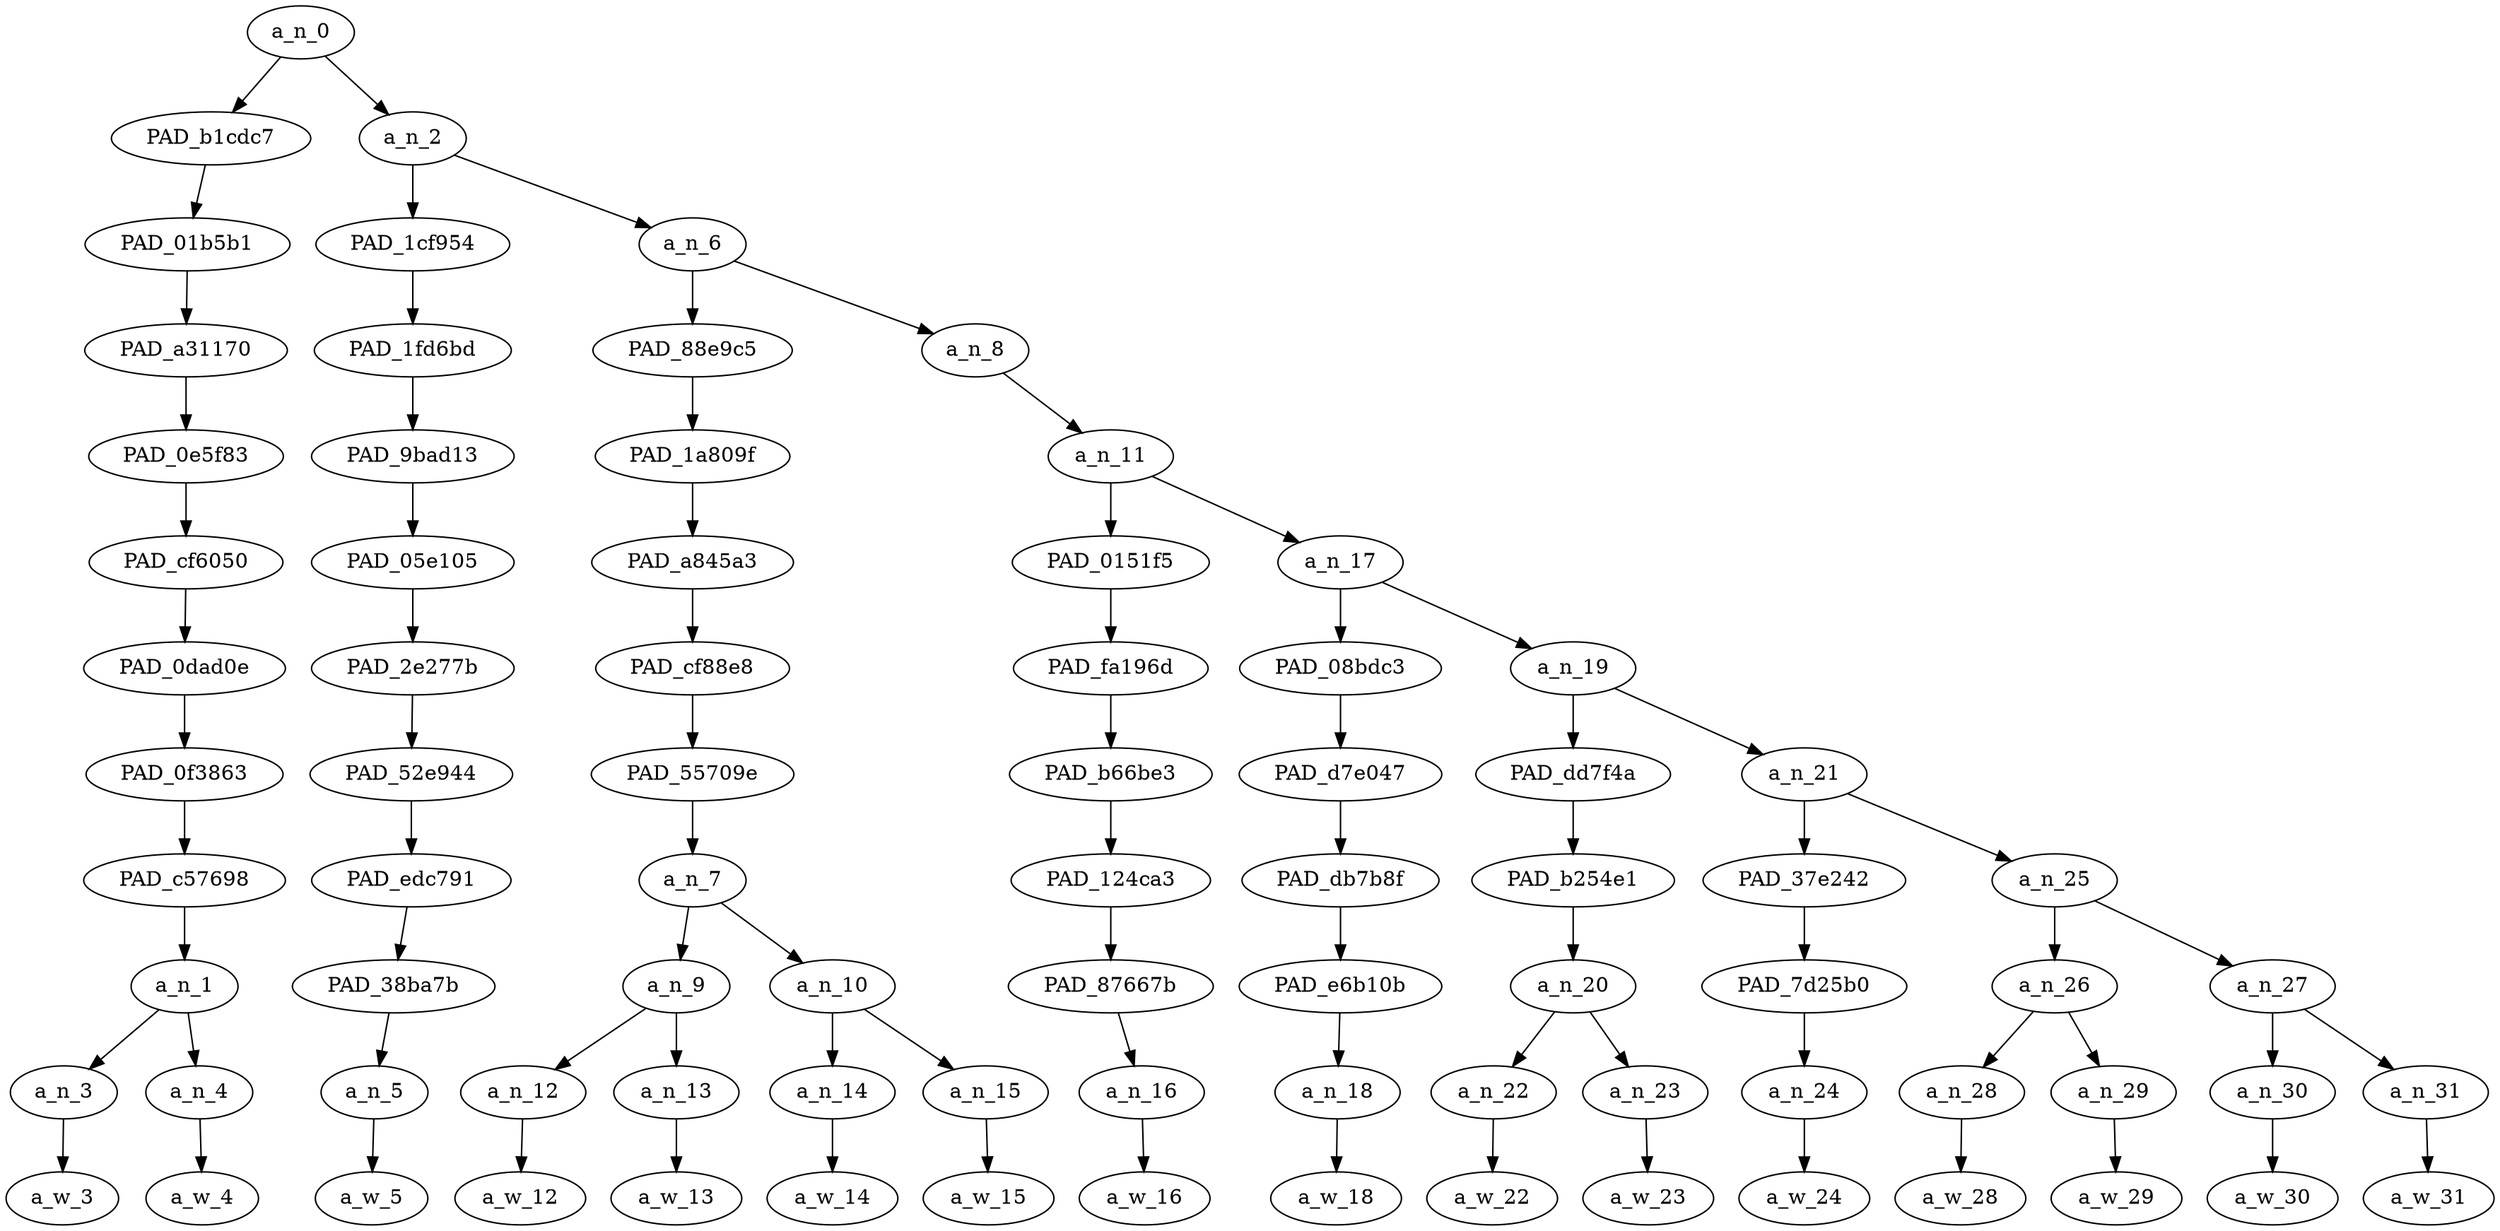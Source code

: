 strict digraph "" {
	a_n_0	[div_dir=-1,
		index=0,
		level=11,
		pos="2.33984375,11!",
		text_span="[0, 1, 2, 3, 4, 5, 6, 7, 8, 9, 10, 11, 12, 13, 14, 15]",
		value=0.99999998];
	PAD_b1cdc7	[div_dir=-1,
		index=0,
		level=10,
		pos="0.5,10!",
		text_span="[0, 1]",
		value=0.24208168];
	a_n_0 -> PAD_b1cdc7;
	a_n_2	[div_dir=-1,
		index=1,
		level=10,
		pos="4.1796875,10!",
		text_span="[2, 3, 4, 5, 6, 7, 8, 9, 10, 11, 12, 13, 14, 15]",
		value=0.75763925];
	a_n_0 -> a_n_2;
	PAD_01b5b1	[div_dir=-1,
		index=0,
		level=9,
		pos="0.5,9!",
		text_span="[0, 1]",
		value=0.24208168];
	PAD_b1cdc7 -> PAD_01b5b1;
	PAD_a31170	[div_dir=-1,
		index=0,
		level=8,
		pos="0.5,8!",
		text_span="[0, 1]",
		value=0.24208168];
	PAD_01b5b1 -> PAD_a31170;
	PAD_0e5f83	[div_dir=-1,
		index=0,
		level=7,
		pos="0.5,7!",
		text_span="[0, 1]",
		value=0.24208168];
	PAD_a31170 -> PAD_0e5f83;
	PAD_cf6050	[div_dir=-1,
		index=0,
		level=6,
		pos="0.5,6!",
		text_span="[0, 1]",
		value=0.24208168];
	PAD_0e5f83 -> PAD_cf6050;
	PAD_0dad0e	[div_dir=-1,
		index=0,
		level=5,
		pos="0.5,5!",
		text_span="[0, 1]",
		value=0.24208168];
	PAD_cf6050 -> PAD_0dad0e;
	PAD_0f3863	[div_dir=-1,
		index=0,
		level=4,
		pos="0.5,4!",
		text_span="[0, 1]",
		value=0.24208168];
	PAD_0dad0e -> PAD_0f3863;
	PAD_c57698	[div_dir=-1,
		index=0,
		level=3,
		pos="0.5,3!",
		text_span="[0, 1]",
		value=0.24208168];
	PAD_0f3863 -> PAD_c57698;
	a_n_1	[div_dir=-1,
		index=0,
		level=2,
		pos="0.5,2!",
		text_span="[0, 1]",
		value=0.24208168];
	PAD_c57698 -> a_n_1;
	a_n_3	[div_dir=1,
		index=0,
		level=1,
		pos="0.0,1!",
		text_span="[0]",
		value=0.07271069];
	a_n_1 -> a_n_3;
	a_n_4	[div_dir=-1,
		index=1,
		level=1,
		pos="1.0,1!",
		text_span="[1]",
		value=0.16842271];
	a_n_1 -> a_n_4;
	a_w_3	[div_dir=0,
		index=0,
		level=0,
		pos="0,0!",
		text_span="[0]",
		value="<user>"];
	a_n_3 -> a_w_3;
	a_w_4	[div_dir=0,
		index=1,
		level=0,
		pos="1,0!",
		text_span="[1]",
		value=marxist];
	a_n_4 -> a_w_4;
	PAD_1cf954	[div_dir=-1,
		index=1,
		level=9,
		pos="2.0,9!",
		text_span="[2]",
		value=0.06000073];
	a_n_2 -> PAD_1cf954;
	a_n_6	[div_dir=1,
		index=2,
		level=9,
		pos="6.359375,9!",
		text_span="[3, 4, 5, 6, 7, 8, 9, 10, 11, 12, 13, 14, 15]",
		value=0.69759146];
	a_n_2 -> a_n_6;
	PAD_1fd6bd	[div_dir=-1,
		index=1,
		level=8,
		pos="2.0,8!",
		text_span="[2]",
		value=0.06000073];
	PAD_1cf954 -> PAD_1fd6bd;
	PAD_9bad13	[div_dir=-1,
		index=1,
		level=7,
		pos="2.0,7!",
		text_span="[2]",
		value=0.06000073];
	PAD_1fd6bd -> PAD_9bad13;
	PAD_05e105	[div_dir=-1,
		index=1,
		level=6,
		pos="2.0,6!",
		text_span="[2]",
		value=0.06000073];
	PAD_9bad13 -> PAD_05e105;
	PAD_2e277b	[div_dir=-1,
		index=1,
		level=5,
		pos="2.0,5!",
		text_span="[2]",
		value=0.06000073];
	PAD_05e105 -> PAD_2e277b;
	PAD_52e944	[div_dir=-1,
		index=1,
		level=4,
		pos="2.0,4!",
		text_span="[2]",
		value=0.06000073];
	PAD_2e277b -> PAD_52e944;
	PAD_edc791	[div_dir=-1,
		index=1,
		level=3,
		pos="2.0,3!",
		text_span="[2]",
		value=0.06000073];
	PAD_52e944 -> PAD_edc791;
	PAD_38ba7b	[div_dir=-1,
		index=1,
		level=2,
		pos="2.0,2!",
		text_span="[2]",
		value=0.06000073];
	PAD_edc791 -> PAD_38ba7b;
	a_n_5	[div_dir=-1,
		index=2,
		level=1,
		pos="2.0,1!",
		text_span="[2]",
		value=0.06000073];
	PAD_38ba7b -> a_n_5;
	a_w_5	[div_dir=0,
		index=2,
		level=0,
		pos="2,0!",
		text_span="[2]",
		value=are];
	a_n_5 -> a_w_5;
	PAD_88e9c5	[div_dir=-1,
		index=2,
		level=8,
		pos="4.5,8!",
		text_span="[3, 4, 5, 6]",
		value=0.31738760];
	a_n_6 -> PAD_88e9c5;
	a_n_8	[div_dir=1,
		index=3,
		level=8,
		pos="8.21875,8!",
		text_span="[7, 8, 9, 10, 11, 12, 13, 14, 15]",
		value=0.38019957];
	a_n_6 -> a_n_8;
	PAD_1a809f	[div_dir=-1,
		index=2,
		level=7,
		pos="4.5,7!",
		text_span="[3, 4, 5, 6]",
		value=0.31738760];
	PAD_88e9c5 -> PAD_1a809f;
	PAD_a845a3	[div_dir=-1,
		index=2,
		level=6,
		pos="4.5,6!",
		text_span="[3, 4, 5, 6]",
		value=0.31738760];
	PAD_1a809f -> PAD_a845a3;
	PAD_cf88e8	[div_dir=-1,
		index=2,
		level=5,
		pos="4.5,5!",
		text_span="[3, 4, 5, 6]",
		value=0.31738760];
	PAD_a845a3 -> PAD_cf88e8;
	PAD_55709e	[div_dir=-1,
		index=2,
		level=4,
		pos="4.5,4!",
		text_span="[3, 4, 5, 6]",
		value=0.31738760];
	PAD_cf88e8 -> PAD_55709e;
	a_n_7	[div_dir=-1,
		index=2,
		level=3,
		pos="4.5,3!",
		text_span="[3, 4, 5, 6]",
		value=0.31738760];
	PAD_55709e -> a_n_7;
	a_n_9	[div_dir=-1,
		index=2,
		level=2,
		pos="3.5,2!",
		text_span="[3, 4]",
		value=0.13673711];
	a_n_7 -> a_n_9;
	a_n_10	[div_dir=-1,
		index=3,
		level=2,
		pos="5.5,2!",
		text_span="[5, 6]",
		value=0.18046397];
	a_n_7 -> a_n_10;
	a_n_12	[div_dir=1,
		index=3,
		level=1,
		pos="3.0,1!",
		text_span="[3]",
		value=0.03968185];
	a_n_9 -> a_n_12;
	a_n_13	[div_dir=-1,
		index=4,
		level=1,
		pos="4.0,1!",
		text_span="[4]",
		value=0.09697499];
	a_n_9 -> a_n_13;
	a_w_12	[div_dir=0,
		index=3,
		level=0,
		pos="3,0!",
		text_span="[3]",
		value=more];
	a_n_12 -> a_w_12;
	a_w_13	[div_dir=0,
		index=4,
		level=0,
		pos="4,0!",
		text_span="[4]",
		value=cruel];
	a_n_13 -> a_w_13;
	a_n_14	[div_dir=1,
		index=5,
		level=1,
		pos="5.0,1!",
		text_span="[5]",
		value=0.04616876];
	a_n_10 -> a_n_14;
	a_n_15	[div_dir=-1,
		index=6,
		level=1,
		pos="6.0,1!",
		text_span="[6]",
		value=0.13410994];
	a_n_10 -> a_n_15;
	a_w_14	[div_dir=0,
		index=5,
		level=0,
		pos="5,0!",
		text_span="[5]",
		value=than];
	a_n_14 -> a_w_14;
	a_w_15	[div_dir=0,
		index=6,
		level=0,
		pos="6,0!",
		text_span="[6]",
		value=islamist];
	a_n_15 -> a_w_15;
	a_n_11	[div_dir=1,
		index=3,
		level=7,
		pos="8.21875,7!",
		text_span="[7, 8, 9, 10, 11, 12, 13, 14, 15]",
		value=0.38007643];
	a_n_8 -> a_n_11;
	PAD_0151f5	[div_dir=-1,
		index=3,
		level=6,
		pos="7.0,6!",
		text_span="[7]",
		value=0.04408879];
	a_n_11 -> PAD_0151f5;
	a_n_17	[div_dir=1,
		index=4,
		level=6,
		pos="9.4375,6!",
		text_span="[8, 9, 10, 11, 12, 13, 14, 15]",
		value=0.33586451];
	a_n_11 -> a_n_17;
	PAD_fa196d	[div_dir=-1,
		index=3,
		level=5,
		pos="7.0,5!",
		text_span="[7]",
		value=0.04408879];
	PAD_0151f5 -> PAD_fa196d;
	PAD_b66be3	[div_dir=-1,
		index=3,
		level=4,
		pos="7.0,4!",
		text_span="[7]",
		value=0.04408879];
	PAD_fa196d -> PAD_b66be3;
	PAD_124ca3	[div_dir=-1,
		index=3,
		level=3,
		pos="7.0,3!",
		text_span="[7]",
		value=0.04408879];
	PAD_b66be3 -> PAD_124ca3;
	PAD_87667b	[div_dir=-1,
		index=4,
		level=2,
		pos="7.0,2!",
		text_span="[7]",
		value=0.04408879];
	PAD_124ca3 -> PAD_87667b;
	a_n_16	[div_dir=-1,
		index=7,
		level=1,
		pos="7.0,1!",
		text_span="[7]",
		value=0.04408879];
	PAD_87667b -> a_n_16;
	a_w_16	[div_dir=0,
		index=7,
		level=0,
		pos="7,0!",
		text_span="[7]",
		value=both];
	a_n_16 -> a_w_16;
	PAD_08bdc3	[div_dir=1,
		index=4,
		level=5,
		pos="8.0,5!",
		text_span="[8]",
		value=0.06859888];
	a_n_17 -> PAD_08bdc3;
	a_n_19	[div_dir=1,
		index=5,
		level=5,
		pos="10.875,5!",
		text_span="[9, 10, 11, 12, 13, 14, 15]",
		value=0.26712318];
	a_n_17 -> a_n_19;
	PAD_d7e047	[div_dir=1,
		index=4,
		level=4,
		pos="8.0,4!",
		text_span="[8]",
		value=0.06859888];
	PAD_08bdc3 -> PAD_d7e047;
	PAD_db7b8f	[div_dir=1,
		index=4,
		level=3,
		pos="8.0,3!",
		text_span="[8]",
		value=0.06859888];
	PAD_d7e047 -> PAD_db7b8f;
	PAD_e6b10b	[div_dir=1,
		index=5,
		level=2,
		pos="8.0,2!",
		text_span="[8]",
		value=0.06859888];
	PAD_db7b8f -> PAD_e6b10b;
	a_n_18	[div_dir=1,
		index=8,
		level=1,
		pos="8.0,1!",
		text_span="[8]",
		value=0.06859888];
	PAD_e6b10b -> a_n_18;
	a_w_18	[div_dir=0,
		index=8,
		level=0,
		pos="8,0!",
		text_span="[8]",
		value=killed];
	a_n_18 -> a_w_18;
	PAD_dd7f4a	[div_dir=1,
		index=5,
		level=4,
		pos="9.5,4!",
		text_span="[9, 10]",
		value=0.07789264];
	a_n_19 -> PAD_dd7f4a;
	a_n_21	[div_dir=1,
		index=6,
		level=4,
		pos="12.25,4!",
		text_span="[11, 12, 13, 14, 15]",
		value=0.18913338];
	a_n_19 -> a_n_21;
	PAD_b254e1	[div_dir=1,
		index=5,
		level=3,
		pos="9.5,3!",
		text_span="[9, 10]",
		value=0.07789264];
	PAD_dd7f4a -> PAD_b254e1;
	a_n_20	[div_dir=1,
		index=6,
		level=2,
		pos="9.5,2!",
		text_span="[9, 10]",
		value=0.07789264];
	PAD_b254e1 -> a_n_20;
	a_n_22	[div_dir=-1,
		index=9,
		level=1,
		pos="9.0,1!",
		text_span="[9]",
		value=0.03242356];
	a_n_20 -> a_n_22;
	a_n_23	[div_dir=1,
		index=10,
		level=1,
		pos="10.0,1!",
		text_span="[10]",
		value=0.04539988];
	a_n_20 -> a_n_23;
	a_w_22	[div_dir=0,
		index=9,
		level=0,
		pos="9,0!",
		text_span="[9]",
		value=more1];
	a_n_22 -> a_w_22;
	a_w_23	[div_dir=0,
		index=10,
		level=0,
		pos="10,0!",
		text_span="[10]",
		value=people];
	a_n_23 -> a_w_23;
	PAD_37e242	[div_dir=1,
		index=6,
		level=3,
		pos="11.0,3!",
		text_span="[11]",
		value=0.02489579];
	a_n_21 -> PAD_37e242;
	a_n_25	[div_dir=1,
		index=7,
		level=3,
		pos="13.5,3!",
		text_span="[12, 13, 14, 15]",
		value=0.16416607];
	a_n_21 -> a_n_25;
	PAD_7d25b0	[div_dir=1,
		index=7,
		level=2,
		pos="11.0,2!",
		text_span="[11]",
		value=0.02489579];
	PAD_37e242 -> PAD_7d25b0;
	a_n_24	[div_dir=1,
		index=11,
		level=1,
		pos="11.0,1!",
		text_span="[11]",
		value=0.02489579];
	PAD_7d25b0 -> a_n_24;
	a_w_24	[div_dir=0,
		index=11,
		level=0,
		pos="11,0!",
		text_span="[11]",
		value=than1];
	a_n_24 -> a_w_24;
	a_n_26	[div_dir=-1,
		index=8,
		level=2,
		pos="12.5,2!",
		text_span="[12, 13]",
		value=0.07970464];
	a_n_25 -> a_n_26;
	a_n_27	[div_dir=1,
		index=9,
		level=2,
		pos="14.5,2!",
		text_span="[14, 15]",
		value=0.08439222];
	a_n_25 -> a_n_27;
	a_n_28	[div_dir=-1,
		index=12,
		level=1,
		pos="12.0,1!",
		text_span="[12]",
		value=0.02991014];
	a_n_26 -> a_n_28;
	a_n_29	[div_dir=1,
		index=13,
		level=1,
		pos="13.0,1!",
		text_span="[13]",
		value=0.04977081];
	a_n_26 -> a_n_29;
	a_w_28	[div_dir=0,
		index=12,
		level=0,
		pos="12,0!",
		text_span="[12]",
		value=any];
	a_n_28 -> a_w_28;
	a_w_29	[div_dir=0,
		index=13,
		level=0,
		pos="13,0!",
		text_span="[13]",
		value=war];
	a_n_29 -> a_w_29;
	a_n_30	[div_dir=1,
		index=14,
		level=1,
		pos="14.0,1!",
		text_span="[14]",
		value=0.03333609];
	a_n_27 -> a_n_30;
	a_n_31	[div_dir=1,
		index=15,
		level=1,
		pos="15.0,1!",
		text_span="[15]",
		value=0.05093329];
	a_n_27 -> a_n_31;
	a_w_30	[div_dir=0,
		index=14,
		level=0,
		pos="14,0!",
		text_span="[14]",
		value=in];
	a_n_30 -> a_w_30;
	a_w_31	[div_dir=0,
		index=15,
		level=0,
		pos="15,0!",
		text_span="[15]",
		value=world];
	a_n_31 -> a_w_31;
}
